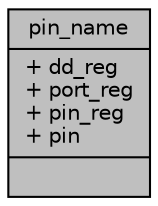 digraph "pin_name"
{
  edge [fontname="Helvetica",fontsize="10",labelfontname="Helvetica",labelfontsize="10"];
  node [fontname="Helvetica",fontsize="10",shape=record];
  Node1 [label="{pin_name\n|+ dd_reg\l+ port_reg\l+ pin_reg\l+ pin\l|}",height=0.2,width=0.4,color="black", fillcolor="grey75", style="filled", fontcolor="black"];
}
